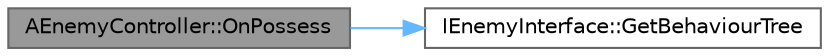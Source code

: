 digraph "AEnemyController::OnPossess"
{
 // LATEX_PDF_SIZE
  bgcolor="transparent";
  edge [fontname=Helvetica,fontsize=10,labelfontname=Helvetica,labelfontsize=10];
  node [fontname=Helvetica,fontsize=10,shape=box,height=0.2,width=0.4];
  rankdir="LR";
  Node1 [id="Node000001",label="AEnemyController::OnPossess",height=0.2,width=0.4,color="gray40", fillcolor="grey60", style="filled", fontcolor="black",tooltip=" "];
  Node1 -> Node2 [id="edge2_Node000001_Node000002",color="steelblue1",style="solid",tooltip=" "];
  Node2 [id="Node000002",label="IEnemyInterface::GetBehaviourTree",height=0.2,width=0.4,color="grey40", fillcolor="white", style="filled",URL="$class_i_enemy_interface.html#aeeb03a567ae3760dad7c5503a6bea28d",tooltip=" "];
}
